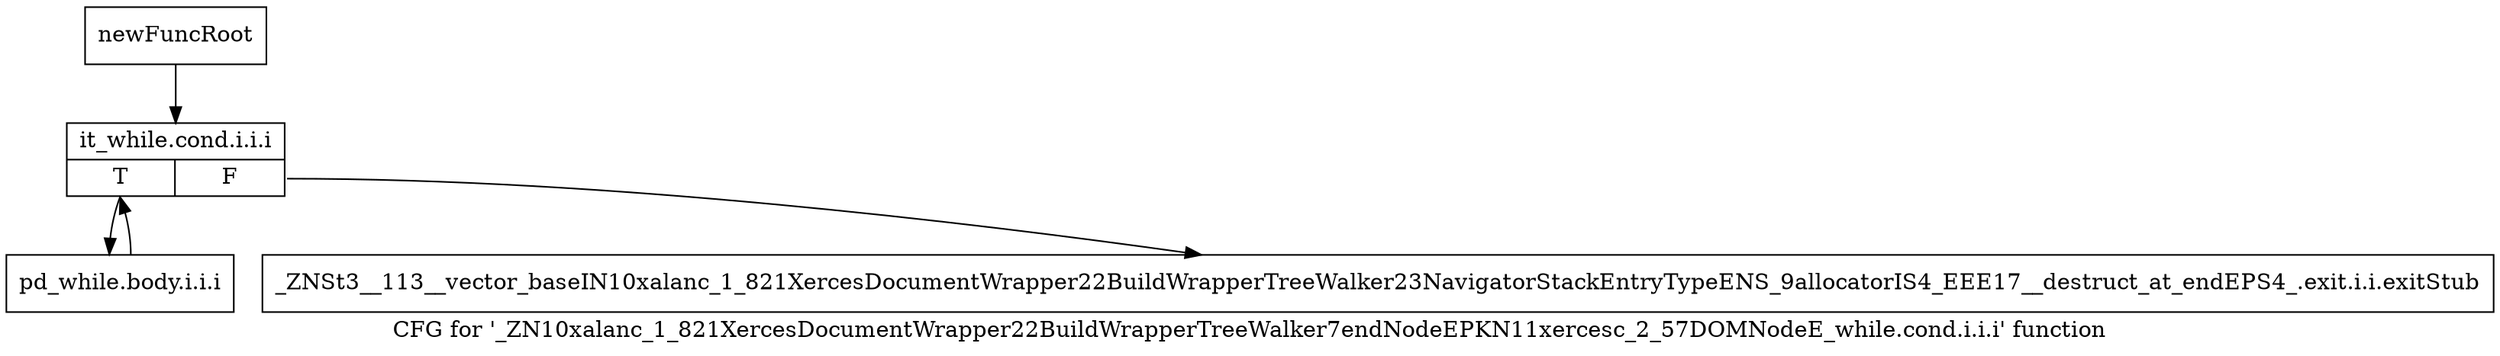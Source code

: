 digraph "CFG for '_ZN10xalanc_1_821XercesDocumentWrapper22BuildWrapperTreeWalker7endNodeEPKN11xercesc_2_57DOMNodeE_while.cond.i.i.i' function" {
	label="CFG for '_ZN10xalanc_1_821XercesDocumentWrapper22BuildWrapperTreeWalker7endNodeEPKN11xercesc_2_57DOMNodeE_while.cond.i.i.i' function";

	Node0x84c2620 [shape=record,label="{newFuncRoot}"];
	Node0x84c2620 -> Node0x84c26c0;
	Node0x84c2670 [shape=record,label="{_ZNSt3__113__vector_baseIN10xalanc_1_821XercesDocumentWrapper22BuildWrapperTreeWalker23NavigatorStackEntryTypeENS_9allocatorIS4_EEE17__destruct_at_endEPS4_.exit.i.i.exitStub}"];
	Node0x84c26c0 [shape=record,label="{it_while.cond.i.i.i|{<s0>T|<s1>F}}"];
	Node0x84c26c0:s0 -> Node0x84c2710;
	Node0x84c26c0:s1 -> Node0x84c2670;
	Node0x84c2710 [shape=record,label="{pd_while.body.i.i.i}"];
	Node0x84c2710 -> Node0x84c26c0;
}
